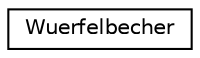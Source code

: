 digraph "Graphical Class Hierarchy"
{
  edge [fontname="Helvetica",fontsize="10",labelfontname="Helvetica",labelfontsize="10"];
  node [fontname="Helvetica",fontsize="10",shape=record];
  rankdir="LR";
  Node1 [label="Wuerfelbecher",height=0.2,width=0.4,color="black", fillcolor="white", style="filled",URL="$class_wuerfelbecher.html"];
}
